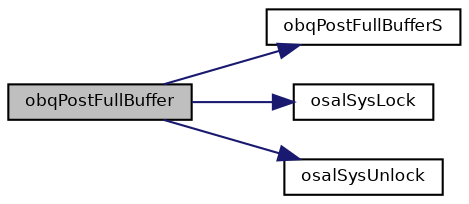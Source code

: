 digraph "obqPostFullBuffer"
{
  bgcolor="transparent";
  edge [fontname="Helvetica",fontsize="8",labelfontname="Helvetica",labelfontsize="8"];
  node [fontname="Helvetica",fontsize="8",shape=record];
  rankdir="LR";
  Node35 [label="obqPostFullBuffer",height=0.2,width=0.4,color="black", fillcolor="grey75", style="filled", fontcolor="black"];
  Node35 -> Node36 [color="midnightblue",fontsize="8",style="solid",fontname="Helvetica"];
  Node36 [label="obqPostFullBufferS",height=0.2,width=0.4,color="black",URL="$group___h_a_l___b_u_f_f_e_r_s.html#ga76b1e20bacea1453e16338e6fd12e6cf",tooltip="Posts a new filled buffer to the queue. "];
  Node35 -> Node37 [color="midnightblue",fontsize="8",style="solid",fontname="Helvetica"];
  Node37 [label="osalSysLock",height=0.2,width=0.4,color="black",URL="$group___o_s_a_l.html#ga0cb5e528b0114b4ca61c2eb65a0515fa",tooltip="Enters a critical zone from thread context. "];
  Node35 -> Node38 [color="midnightblue",fontsize="8",style="solid",fontname="Helvetica"];
  Node38 [label="osalSysUnlock",height=0.2,width=0.4,color="black",URL="$group___o_s_a_l.html#ga17dbf4a1761019b8d94f43832c506543",tooltip="Leaves a critical zone from thread context. "];
}
